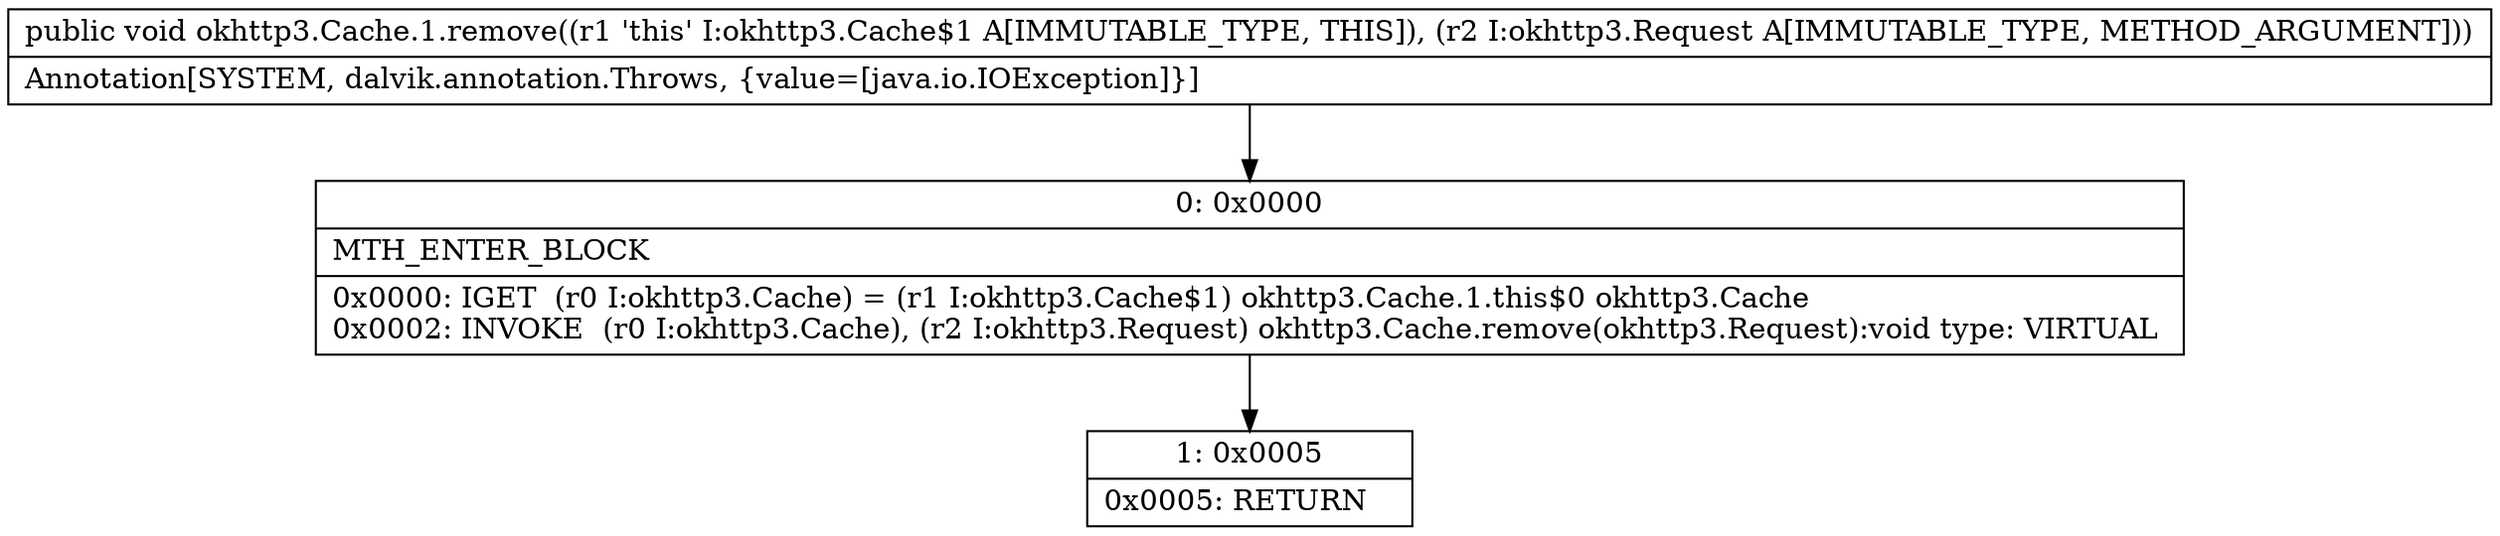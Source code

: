 digraph "CFG forokhttp3.Cache.1.remove(Lokhttp3\/Request;)V" {
Node_0 [shape=record,label="{0\:\ 0x0000|MTH_ENTER_BLOCK\l|0x0000: IGET  (r0 I:okhttp3.Cache) = (r1 I:okhttp3.Cache$1) okhttp3.Cache.1.this$0 okhttp3.Cache \l0x0002: INVOKE  (r0 I:okhttp3.Cache), (r2 I:okhttp3.Request) okhttp3.Cache.remove(okhttp3.Request):void type: VIRTUAL \l}"];
Node_1 [shape=record,label="{1\:\ 0x0005|0x0005: RETURN   \l}"];
MethodNode[shape=record,label="{public void okhttp3.Cache.1.remove((r1 'this' I:okhttp3.Cache$1 A[IMMUTABLE_TYPE, THIS]), (r2 I:okhttp3.Request A[IMMUTABLE_TYPE, METHOD_ARGUMENT]))  | Annotation[SYSTEM, dalvik.annotation.Throws, \{value=[java.io.IOException]\}]\l}"];
MethodNode -> Node_0;
Node_0 -> Node_1;
}

